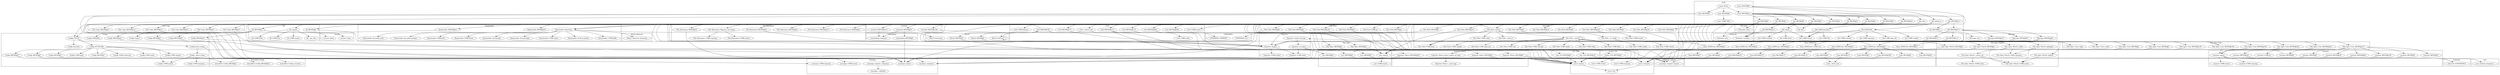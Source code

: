 digraph {
graph [overlap=false]
subgraph cluster_overloading {
	label="overloading";
	"overloading::BEGIN@2";
	"overloading::unimport";
}
subgraph cluster_Message {
	label="Message";
	"Message::BEGIN@57";
	"Message::BEGIN@74";
	"Message::new";
	"Message::BEGIN@40";
}
subgraph cluster_Win32 {
	label="Win32";
	"Win32::bootstrap";
	"Win32::BEGIN@4";
	"Win32::BEGIN@5";
	"Win32::GetCwd";
}
subgraph cluster_version {
	label="version";
	"version::(cmp";
	"version::(bool";
}
subgraph cluster_lib {
	label="lib";
	"lib::CORE:match";
	"lib::_get_dirs";
	"lib::import";
	"lib::CORE:ftdir";
	"lib::CORE:ftis";
	"lib::BEGIN@8";
	"lib::BEGIN@6";
}
subgraph cluster_main {
	label="main";
	"main::RUNTIME";
	"main::CORE:ftfile";
	"main::NULL";
	"main::BEGIN@2";
	"main::BEGIN@0";
	"main::BEGIN@1";
}
subgraph cluster_List_Util {
	label="List::Util";
	"List::Util::BEGIN@30";
	"List::Util::BEGIN@9";
}
subgraph cluster_Scalar_Util {
	label="Scalar::Util";
	"Scalar::Util::BEGIN@9";
}
subgraph cluster_File_Basename {
	label="File::Basename";
	"File::Basename::BEGIN@52";
	"File::Basename::BEGIN@50";
	"File::Basename::fileparse_set_fstype";
	"File::Basename::BEGIN@51";
	"File::Basename::BEGIN@371";
	"File::Basename::BEGIN@42";
	"File::Basename::CORE:regcomp";
	"File::Basename::CORE:match";
}
subgraph cluster_warnings_register {
	label="warnings::register";
	"warnings::register::import";
}
subgraph cluster_strict {
	label="strict";
	"strict::CORE:match";
	"strict::bits";
	"strict::CORE:regcomp";
	"strict::import";
	"strict::unimport";
}
subgraph cluster_DynaLoader {
	label="DynaLoader";
	"DynaLoader::dl_find_symbol";
	"DynaLoader::CORE:ftfile";
	"DynaLoader::BEGIN@23";
	"DynaLoader::dl_install_xsub";
	"DynaLoader::dl_undef_symbols";
	"DynaLoader::CORE:ftdir";
	"DynaLoader::CORE:ftsize";
	"DynaLoader::BEGIN@18";
	"DynaLoader::dl_load_file";
	"DynaLoader::dl_load_flags";
	"DynaLoader::CORE:subst";
	"DynaLoader::bootstrap";
}
subgraph cluster_Carp {
	label="Carp";
	"Carp::BEGIN@73";
	"Carp::BEGIN@568";
	"Carp::BEGIN@555";
	"Carp::BEGIN@171";
	"Carp::BEGIN@5";
	"Carp::BEGIN@61";
	"Carp::BEGIN@6";
	"Carp::BEGIN@575";
	"Carp::BEGIN@49";
	"Carp::BEGIN@4";
	"Carp::BEGIN@131";
	"Carp::_fetch_sub";
	"Carp::BEGIN@3";
}
subgraph cluster_Cwd {
	label="Cwd";
	"Cwd::BEGIN@783";
	"Cwd::BEGIN@172";
	"Cwd::_win32_cwd";
	"Cwd::BEGIN@171";
	"Cwd::CORE:fteexec";
	"Cwd::CORE:match";
	"Cwd::BEGIN@209";
	"Cwd::BEGIN@843";
	"Cwd::BEGIN@170";
	"Cwd::CORE:subst";
}
subgraph cluster_warnings {
	label="warnings";
	"warnings::unimport";
	"warnings::_mkMask";
	"warnings::CORE:match";
	"warnings::register_categories";
	"warnings::CORE:regcomp";
	"warnings::import";
}
subgraph cluster_File_Copy {
	label="File::Copy";
	"File::Copy::BEGIN@12.1";
	"File::Copy::BEGIN@11";
	"File::Copy::BEGIN@10";
	"File::Copy::BEGIN@12";
	"File::Copy::BEGIN@14";
	"File::Copy::BEGIN@13";
}
subgraph cluster_Config {
	label="Config";
	"Config::BEGIN@27";
	"Config::fetch_string";
	"Config::CORE:match";
	"Config::TIEHASH";
	"Config::CORE:unpack";
	"Config::BEGIN@6";
	"Config::CORE:pack";
	"Config::_fetch_string";
	"Config::BEGIN@47";
	"Config::AUTOLOAD";
	"Config::BEGIN@7";
	"Config::import";
	"Config::CORE:substcont";
	"Config::BEGIN@9";
	"Config::CORE:subst";
	"Config::BEGIN@5";
	"Config::CORE:regcomp";
	"Config::BEGIN@10";
	"Config::launcher";
	"Config::FETCH";
	"Config::BEGIN@11";
}
subgraph cluster_File_Spec {
	label="File::Spec";
	"File::Spec::BEGIN@4";
	"File::Spec::BEGIN@3";
}
subgraph cluster_mro {
	label="mro";
	"mro::method_changed_in";
}
subgraph cluster_Exporter {
	label="Exporter";
	"Exporter::CORE:match";
	"Exporter::import";
	"Exporter::export_ok_tags";
	"Exporter::CORE:subst";
	"Exporter::as_heavy";
}
subgraph cluster_Verbosity {
	label="Verbosity";
	"Verbosity::verbose";
	"Verbosity::new";
}
subgraph cluster_constant {
	label="constant";
	"constant::CORE:qr";
	"constant::BEGIN@4";
	"constant::BEGIN@2";
	"constant::BEGIN@39";
	"constant::BEGIN@3";
	"constant::BEGIN@126";
	"constant::CORE:match";
	"constant::BEGIN@64";
	"constant::BEGIN@24";
	"constant::CORE:regcomp";
	"constant::import";
	"constant::BEGIN@6";
}
subgraph cluster_UNIVERSAL {
	label="UNIVERSAL";
	"UNIVERSAL::isa";
	"UNIVERSAL::VERSION";
}
subgraph cluster_overload {
	label="overload";
	"overload::BEGIN@144";
	"overload::BEGIN@83";
	"overload::BEGIN@114";
}
subgraph cluster_vars {
	label="vars";
	"vars::CORE:match";
	"vars::BEGIN@3";
	"vars::BEGIN@7";
	"vars::import";
	"vars::BEGIN@8";
}
subgraph cluster_File_Spec_Unix {
	label="File::Spec::Unix";
	"File::Spec::Unix::BEGIN@145";
	"File::Spec::Unix::BEGIN@4";
	"File::Spec::Unix::BEGIN@220";
	"File::Spec::Unix::BEGIN@242";
	"File::Spec::Unix::updir";
	"File::Spec::Unix::BEGIN@3";
	"File::Spec::Unix::BEGIN@127";
	"File::Spec::Unix::curdir";
	"File::Spec::Unix::BEGIN@179";
	"File::Spec::Unix::BEGIN@136";
}
subgraph cluster_Exporter_Heavy {
	label="Exporter::Heavy";
	"Exporter::Heavy::_push_tags";
	"Exporter::Heavy::BEGIN@4";
	"Exporter::Heavy::BEGIN@202";
	"Exporter::Heavy::BEGIN@3";
	"Exporter::Heavy::heavy_export_ok_tags";
}
subgraph cluster_ActivePerl_Config {
	label="ActivePerl::Config";
	"ActivePerl::Config::override";
	"ActivePerl::Config::BEGIN@43";
	"ActivePerl::Config::BEGIN@3";
}
subgraph cluster_XSLoader {
	label="XSLoader";
	"XSLoader::load";
}
subgraph cluster_del {
	label="del";
	"del::delete_d";
	"del::CORE:open_dir";
	"del::BEGIN@3";
	"del::findPreDir";
	"del::addDestination";
	"del::new";
	"del::BEGIN@6";
	"del::BEGIN@9";
	"del::CORE:readdir";
	"del::del";
	"del::BEGIN@5";
	"del::CORE:match";
	"del::BEGIN@8";
	"del::CORE:print";
	"del::BEGIN@1";
	"del::CORE:readline";
	"del::BEGIN@7";
	"del::check";
	"del::BEGIN@11";
	"del::BEGIN@1.4";
	"del::CORE:closedir";
	"del::BEGIN@10";
	"del::BEGIN@2.5";
	"del::CORE:ftis";
	"del::BEGIN@3.3";
	"del::BEGIN@2";
	"del::BEGIN@2.2";
	"del::CORE:regcomp";
	"del::BEGIN@4";
}
subgraph cluster_Win32_Shortcut {
	label="Win32::Shortcut";
	"Win32::Shortcut::bootstrap";
}
subgraph cluster_Internals {
	label="Internals";
	"Internals::SvREADONLY";
}
subgraph cluster_File_Spec_Win32 {
	label="File::Spec::Win32";
	"File::Spec::Win32::CORE:subst";
	"File::Spec::Win32::_canon_cat";
	"File::Spec::Win32::catfile";
	"File::Spec::Win32::splitdir";
	"File::Spec::Win32::CORE:regcomp";
	"File::Spec::Win32::splitpath";
	"File::Spec::Win32::CORE:match";
	"File::Spec::Win32::BEGIN@5";
	"File::Spec::Win32::BEGIN@3";
}
subgraph cluster_File_Path {
	label="File::Path";
	"File::Path::BEGIN@4";
	"File::Path::_rmtree";
	"File::Path::BEGIN@3";
	"File::Path::BEGIN@10";
	"File::Path::CORE:chdir";
	"File::Path::BEGIN@6";
	"File::Path::BEGIN@19";
	"File::Path::CORE:chmod";
	"File::Path::CORE:readdir";
	"File::Path::BEGIN@329";
	"File::Path::CORE:match";
	"File::Path::_is_subdir";
	"File::Path::rmtree";
	"File::Path::BEGIN@8";
	"File::Path::CORE:open_dir";
	"File::Path::CORE:stat";
	"File::Path::CORE:closedir";
	"File::Path::BEGIN@18";
	"File::Path::CORE:rmdir";
	"File::Path::BEGIN@7";
	"File::Path::CORE:subst";
	"File::Path::_slash_lc";
	"File::Path::CORE:lstat";
	"File::Path::CORE:ftdir";
	"File::Path::CORE:unlink";
}
subgraph cluster_File_Find {
	label="File::Find";
	"File::Find::BEGIN@2";
	"File::Find::CORE:qr";
	"File::Find::BEGIN@357";
	"File::Find::BEGIN@5";
	"File::Find::BEGIN@3";
	"File::Find::BEGIN@4";
}
subgraph cluster_Term_ANSIColor {
	label="Term::ANSIColor";
	"Term::ANSIColor::BEGIN@26";
	"Term::ANSIColor::BEGIN@22";
	"Term::ANSIColor::BEGIN@23";
	"Term::ANSIColor::BEGIN@27";
	"Term::ANSIColor::BEGIN@24";
	"Term::ANSIColor::CORE:sort";
	"Term::ANSIColor::BEGIN@42";
}
"del::check" -> "del::CORE:match";
"del::addDestination" -> "del::CORE:match";
"del::findPreDir" -> "del::CORE:match";
"main::BEGIN@2" -> "del::BEGIN@11";
"del::BEGIN@8" -> "File::Spec::Unix::BEGIN@242";
"del::BEGIN@5" -> "Cwd::CORE:match";
"Message::BEGIN@40" -> "Term::ANSIColor::BEGIN@23";
"del::BEGIN@4" -> "File::Basename::BEGIN@42";
"File::Path::_rmtree" -> "File::Path::CORE:ftdir";
"del::BEGIN@10" -> "File::Path::BEGIN@4";
"File::Path::rmtree" -> "File::Path::_rmtree";
"File::Path::_rmtree" -> "File::Path::_rmtree";
"del::BEGIN@5" -> "Cwd::BEGIN@170";
"del::BEGIN@8" -> "File::Find::BEGIN@5";
"del::BEGIN@8" -> "File::Spec::Unix::BEGIN@220";
"del::BEGIN@5" -> "Cwd::CORE:fteexec";
"DynaLoader::bootstrap" -> "DynaLoader::dl_load_file";
"Config::AUTOLOAD" -> "Config::BEGIN@27";
"Message::BEGIN@40" -> "Term::ANSIColor::BEGIN@26";
"DynaLoader::bootstrap" -> "DynaLoader::CORE:ftsize";
"Config::fetch_string" -> "Config::_fetch_string";
"Config::BEGIN@27" -> "ActivePerl::Config::BEGIN@3";
"Config::AUTOLOAD" -> "Config::BEGIN@6";
"Term::ANSIColor::BEGIN@26" -> "Carp::BEGIN@73";
"del::BEGIN@8" -> "File::Find::BEGIN@357";
"lib::import" -> "lib::CORE:match";
"Config::AUTOLOAD" -> "Config::CORE:match";
"Config::_fetch_string" -> "Config::CORE:match";
"del::BEGIN@9" -> "File::Copy::BEGIN@13";
"Config::AUTOLOAD" -> "Config::CORE:subst";
"del::BEGIN@8" -> "File::Find::BEGIN@4";
"constant::import" -> "constant::CORE:match";
"del::del" -> "File::Path::rmtree";
"del::BEGIN@5" -> "Cwd::BEGIN@209";
"del::BEGIN@4" -> "File::Basename::BEGIN@51";
"del::findPreDir" -> "del::CORE:readdir";
"Term::ANSIColor::BEGIN@42" -> "Exporter::export_ok_tags";
"lib::BEGIN@6" -> "Config::BEGIN@11";
"File::Spec::Unix::BEGIN@127" -> "constant::BEGIN@2";
"del::BEGIN@9" -> "File::Copy::BEGIN@12.1";
"lib::BEGIN@6" -> "version::(cmp";
"File::Spec::Win32::_canon_cat" -> "File::Spec::Win32::CORE:match";
"File::Spec::Win32::catfile" -> "File::Spec::Win32::CORE:match";
"File::Spec::Win32::splitdir" -> "File::Spec::Win32::CORE:match";
"File::Spec::Win32::splitpath" -> "File::Spec::Win32::CORE:match";
"del::BEGIN@8" -> "File::Spec::Win32::BEGIN@5";
"del::BEGIN@10" -> "File::Path::BEGIN@10";
"File::Spec::Unix::BEGIN@127" -> "constant::BEGIN@3";
"del::BEGIN@8" -> "File::Spec::BEGIN@4";
"Term::ANSIColor::BEGIN@26" -> "Carp::BEGIN@5";
"del::BEGIN@11" -> "del::BEGIN@3.3";
"del::BEGIN@9" -> "File::Copy::BEGIN@14";
"File::Spec::Win32::catfile" -> "File::Spec::Win32::_canon_cat";
"DynaLoader::bootstrap" -> "DynaLoader::CORE:ftfile";
"Config::AUTOLOAD" -> "Config::CORE:pack";
"File::Spec::Unix::BEGIN@127" -> "constant::BEGIN@64";
"File::Path::_is_subdir" -> "File::Spec::Win32::splitpath";
"File::Spec::Unix::BEGIN@127" -> "constant::BEGIN@126";
"main::BEGIN@2" -> "del::BEGIN@7";
"Term::ANSIColor::BEGIN@26" -> "Carp::BEGIN@555";
"Config::BEGIN@11" -> "vars::import";
"Config::BEGIN@7" -> "vars::import";
"Win32::BEGIN@5" -> "vars::import";
"Cwd::BEGIN@172" -> "vars::import";
"File::Spec::Win32::BEGIN@5" -> "vars::import";
"File::Spec::Unix::BEGIN@4" -> "vars::import";
"File::Spec::BEGIN@4" -> "vars::import";
"File::Path::BEGIN@19" -> "vars::import";
"constant::BEGIN@6" -> "vars::import";
"del::delete_d" -> "del::del";
"File::Path::_rmtree" -> "File::Spec::Win32::catfile";
"Term::ANSIColor::BEGIN@26" -> "Carp::BEGIN@49";
"main::RUNTIME" -> "del::new";
"main::BEGIN@2" -> "del::BEGIN@6";
"File::Path::rmtree" -> "UNIVERSAL::isa";
"Exporter::as_heavy" -> "Exporter::Heavy::BEGIN@4";
"del::findPreDir" -> "del::CORE:open_dir";
"File::Basename::fileparse_set_fstype" -> "File::Basename::CORE:match";
"Cwd::BEGIN@172" -> "vars::BEGIN@7";
"Cwd::BEGIN@783" -> "Win32::BEGIN@5";
"File::Path::_rmtree" -> "File::Path::CORE:unlink";
"main::BEGIN@0" -> "main::CORE:ftfile";
"del::BEGIN@5" -> "Cwd::BEGIN@843";
"File::Spec::Unix::BEGIN@127" -> "constant::BEGIN@6";
"Exporter::export_ok_tags" -> "Exporter::as_heavy";
"constant::BEGIN@4" -> "warnings::register::import";
"vars::BEGIN@7" -> "warnings::register::import";
"overload::BEGIN@144" -> "warnings::register::import";
"File::Find::BEGIN@5" -> "warnings::register::import";
"del::addDestination" -> "del::CORE:ftis";
"del::BEGIN@7" -> "DynaLoader::BEGIN@18";
"File::Path::_rmtree" -> "File::Path::CORE:chmod";
"File::Basename::fileparse_set_fstype" -> "File::Basename::CORE:regcomp";
"File::Spec::Win32::_canon_cat" -> "File::Spec::Win32::CORE:subst";
"File::Path::rmtree" -> "File::Path::CORE:match";
"del::BEGIN@9" -> "overload::BEGIN@144";
"Message::BEGIN@40" -> "Term::ANSIColor::CORE:sort";
"Cwd::BEGIN@172" -> "vars::BEGIN@3";
"Win32::GetCwd" -> "Win32::GetCwd";
"Cwd::_win32_cwd" -> "Win32::GetCwd";
"del::BEGIN@11" -> "del::BEGIN@1";
"constant::import" -> "mro::method_changed_in";
"del::BEGIN@8" -> "File::Spec::BEGIN@3";
"Carp::BEGIN@61" -> "Carp::_fetch_sub";
"Carp::BEGIN@73" -> "Carp::_fetch_sub";
"del::BEGIN@9" -> "File::Copy::BEGIN@11";
"del::BEGIN@4" -> "File::Basename::fileparse_set_fstype";
"del::BEGIN@9" -> "File::Copy::BEGIN@12";
"strict::import" -> "strict::bits";
"strict::unimport" -> "strict::bits";
"File::Path::_rmtree" -> "File::Path::CORE:closedir";
"Term::ANSIColor::BEGIN@26" -> "Carp::BEGIN@575";
"Config::AUTOLOAD" -> "Config::CORE:substcont";
"main::BEGIN@1" -> "warnings::CORE:regcomp";
"del::BEGIN@6" -> "Config::FETCH";
"del::BEGIN@7" -> "Config::FETCH";
"Cwd::BEGIN@783" -> "Win32::BEGIN@4";
"del::delete_d" -> "del::findPreDir";
"del::BEGIN@8" -> "File::Spec::Unix::BEGIN@127";
"File::Spec::Unix::BEGIN@127" -> "constant::BEGIN@39";
"File::Path::_rmtree" -> "File::Path::CORE:lstat";
"File::Path::rmtree" -> "File::Path::CORE:lstat";
"overload::BEGIN@83" -> "overloading::BEGIN@2";
"lib::BEGIN@6" -> "Config::BEGIN@10";
"File::Path::_is_subdir" -> "File::Spec::Win32::splitdir";
"lib::BEGIN@6" -> "version::(bool";
"Term::ANSIColor::BEGIN@26" -> "Carp::BEGIN@568";
"del::findPreDir" -> "del::CORE:regcomp";
"DynaLoader::bootstrap" -> "DynaLoader::dl_load_flags";
"Term::ANSIColor::BEGIN@26" -> "Carp::BEGIN@3";
"overload::BEGIN@83" -> "overloading::unimport";
"overload::BEGIN@114" -> "overloading::unimport";
"Message::BEGIN@40" -> "Term::ANSIColor::BEGIN@24";
"del::BEGIN@5" -> "Cwd::BEGIN@171";
"File::Copy::BEGIN@12.1" -> "warnings::unimport";
"Carp::BEGIN@6" -> "warnings::unimport";
"Exporter::Heavy::BEGIN@202" -> "warnings::unimport";
"Carp::BEGIN@568" -> "warnings::unimport";
"del::BEGIN@8" -> "File::Find::BEGIN@2";
"del::BEGIN@8" -> "File::Spec::Unix::BEGIN@179";
"File::Spec::Unix::BEGIN@127" -> "constant::BEGIN@4";
"del::BEGIN@8" -> "File::Spec::Unix::BEGIN@136";
"Term::ANSIColor::BEGIN@26" -> "Carp::BEGIN@171";
"DynaLoader::bootstrap" -> "Win32::Shortcut::bootstrap";
"DynaLoader::bootstrap" -> "DynaLoader::CORE:subst";
"warnings::register_categories" -> "warnings::_mkMask";
"del::check" -> "Verbosity::verbose";
"del::addDestination" -> "Verbosity::verbose";
"del::findPreDir" -> "Verbosity::verbose";
"del::delete_d" -> "Verbosity::verbose";
"File::Path::_rmtree" -> "File::Path::CORE:open_dir";
"DynaLoader::BEGIN@23" -> "Config::import";
"lib::BEGIN@6" -> "Config::import";
"File::Copy::BEGIN@14" -> "Config::import";
"Term::ANSIColor::BEGIN@26" -> "Carp::BEGIN@61";
"vars::import" -> "vars::CORE:match";
"main::RUNTIME" -> "del::addDestination";
"File::Spec::Unix::BEGIN@127" -> "constant::CORE:qr";
"del::BEGIN@3.3" -> "Message::BEGIN@57";
"main::BEGIN@2" -> "del::BEGIN@3";
"Cwd::BEGIN@783" -> "UNIVERSAL::VERSION";
"Config::FETCH" -> "Config::fetch_string";
"File::Spec::Win32::splitpath" -> "File::Spec::Win32::CORE:regcomp";
"File::Spec::Win32::catfile" -> "File::Spec::Win32::CORE:regcomp";
"main::NULL" -> "main::BEGIN@0";
"del::BEGIN@2.2" -> "warnings::import";
"File::Basename::BEGIN@52" -> "warnings::import";
"File::Find::BEGIN@4" -> "warnings::import";
"File::Copy::BEGIN@12" -> "warnings::import";
"del::BEGIN@2.5" -> "warnings::import";
"Carp::BEGIN@5" -> "warnings::import";
"main::BEGIN@1" -> "warnings::import";
"Term::ANSIColor::BEGIN@24" -> "warnings::import";
"Config::BEGIN@6" -> "warnings::import";
"del::BEGIN@3" -> "warnings::import";
"overloading::BEGIN@2" -> "warnings::import";
"Config::BEGIN@10" -> "warnings::import";
"File::Spec::Unix::BEGIN@145" -> "constant::import";
"File::Spec::Unix::BEGIN@136" -> "constant::import";
"File::Spec::Unix::BEGIN@127" -> "constant::import";
"File::Spec::Unix::BEGIN@220" -> "constant::import";
"File::Spec::Unix::BEGIN@242" -> "constant::import";
"del::BEGIN@8" -> "Scalar::Util::BEGIN@9";
"del::BEGIN@10" -> "File::Path::BEGIN@19";
"main::NULL" -> "main::BEGIN@1";
"main::BEGIN@2" -> "del::BEGIN@2";
"del::BEGIN@2" -> "strict::CORE:match";
"lib::BEGIN@6" -> "Config::BEGIN@47";
"Config::AUTOLOAD" -> "Config::BEGIN@7";
"del::BEGIN@8" -> "File::Find::BEGIN@3";
"Win32::GetCwd" -> "Cwd::BEGIN@783";
"del::BEGIN@8" -> "List::Util::BEGIN@30";
"del::new" -> "Verbosity::new";
"del::check" -> "del::CORE:readline";
"del::BEGIN@10" -> "File::Path::BEGIN@8";
"del::BEGIN@8" -> "File::Spec::Win32::BEGIN@3";
"lib::BEGIN@6" -> "Config::BEGIN@9";
"constant::import" -> "constant::CORE:regcomp";
"del::BEGIN@4" -> "File::Basename::BEGIN@371";
"main::BEGIN@2" -> "del::BEGIN@9";
"constant::import" -> "Internals::SvREADONLY";
"constant::BEGIN@24" -> "Internals::SvREADONLY";
"del::BEGIN@8" -> "File::Spec::Unix::BEGIN@3";
"DynaLoader::bootstrap" -> "DynaLoader::CORE:ftdir";
"File::Path::rmtree" -> "File::Path::CORE:subst";
"File::Spec::Unix::BEGIN@3" -> "strict::import";
"Win32::BEGIN@4" -> "strict::import";
"Config::BEGIN@5" -> "strict::import";
"del::BEGIN@1" -> "strict::import";
"File::Spec::Win32::BEGIN@3" -> "strict::import";
"File::Spec::BEGIN@3" -> "strict::import";
"Config::BEGIN@9" -> "strict::import";
"File::Copy::BEGIN@11" -> "strict::import";
"vars::BEGIN@8" -> "strict::import";
"Carp::BEGIN@4" -> "strict::import";
"Term::ANSIColor::BEGIN@23" -> "strict::import";
"File::Find::BEGIN@3" -> "strict::import";
"lib::BEGIN@8" -> "strict::import";
"ActivePerl::Config::BEGIN@3" -> "strict::import";
"File::Find::BEGIN@357" -> "strict::import";
"del::BEGIN@1.4" -> "strict::import";
"File::Basename::BEGIN@50" -> "strict::import";
"List::Util::BEGIN@9" -> "strict::import";
"File::Path::BEGIN@4" -> "strict::import";
"Cwd::BEGIN@170" -> "strict::import";
"Exporter::Heavy::BEGIN@3" -> "strict::import";
"constant::BEGIN@3" -> "strict::import";
"Scalar::Util::BEGIN@9" -> "strict::import";
"del::BEGIN@2" -> "strict::import";
"DynaLoader::bootstrap" -> "Win32::bootstrap";
"del::BEGIN@2" -> "strict::CORE:regcomp";
"main::RUNTIME" -> "del::delete_d";
"Verbosity::new" -> "Message::new";
"del::BEGIN@11" -> "del::BEGIN@2.2";
"File::Path::_rmtree" -> "File::Path::CORE:chdir";
"lib::import" -> "lib::CORE:ftdir";
"del::BEGIN@10" -> "File::Path::BEGIN@6";
"del::BEGIN@3.3" -> "del::BEGIN@2.5";
"Term::ANSIColor::BEGIN@26" -> "Carp::BEGIN@6";
"Config::FETCH" -> "Config::AUTOLOAD";
"del::BEGIN@6" -> "lib::BEGIN@6";
"del::BEGIN@6" -> "lib::BEGIN@8";
"del::findPreDir" -> "del::CORE:closedir";
"DynaLoader::bootstrap" -> "DynaLoader::dl_install_xsub";
"lib::BEGIN@6" -> "Config::TIEHASH";
"del::BEGIN@8" -> "XSLoader::load";
"del::BEGIN@5" -> "XSLoader::load";
"DynaLoader::bootstrap" -> "DynaLoader::dl_find_symbol";
"del::check" -> "del::CORE:print";
"Config::AUTOLOAD" -> "Config::BEGIN@5";
"Cwd::BEGIN@783" -> "DynaLoader::bootstrap";
"del::BEGIN@7" -> "DynaLoader::bootstrap";
"main::BEGIN@2" -> "del::BEGIN@8";
"del::BEGIN@3.3" -> "Message::BEGIN@74";
"Message::BEGIN@40" -> "Exporter::import";
"del::BEGIN@10" -> "Exporter::import";
"Message::BEGIN@57" -> "Exporter::import";
"Term::ANSIColor::BEGIN@26" -> "Exporter::import";
"del::BEGIN@9" -> "Exporter::import";
"Cwd::BEGIN@171" -> "Exporter::import";
"File::Path::BEGIN@6" -> "Exporter::import";
"del::BEGIN@7" -> "Exporter::import";
"del::BEGIN@4" -> "Exporter::import";
"Message::BEGIN@74" -> "Exporter::import";
"del::BEGIN@8" -> "Exporter::import";
"del::BEGIN@5" -> "Exporter::import";
"del::delete_d" -> "del::check";
"del::BEGIN@8" -> "File::Spec::Unix::BEGIN@4";
"Cwd::BEGIN@172" -> "vars::BEGIN@8";
"Term::ANSIColor::BEGIN@26" -> "Carp::BEGIN@4";
"Config::BEGIN@27" -> "ActivePerl::Config::BEGIN@43";
"del::BEGIN@10" -> "File::Path::BEGIN@18";
"Message::BEGIN@40" -> "Term::ANSIColor::BEGIN@22";
"Exporter::import" -> "Exporter::CORE:subst";
"Exporter::as_heavy" -> "Exporter::CORE:subst";
"del::BEGIN@5" -> "Cwd::BEGIN@172";
"del::BEGIN@7" -> "DynaLoader::BEGIN@23";
"Config::_fetch_string" -> "Config::CORE:regcomp";
"main::BEGIN@1" -> "warnings::CORE:match";
"Cwd::_win32_cwd" -> "Cwd::CORE:subst";
"main::BEGIN@2" -> "del::BEGIN@4";
"Message::BEGIN@40" -> "Term::ANSIColor::BEGIN@42";
"Config::fetch_string" -> "ActivePerl::Config::override";
"File::Spec::Unix::BEGIN@127" -> "constant::BEGIN@24";
"File::Path::_rmtree" -> "File::Spec::Unix::updir";
"warnings::register::import" -> "warnings::register_categories";
"del::BEGIN@9" -> "File::Copy::BEGIN@10";
"del::BEGIN@3.3" -> "Message::BEGIN@40";
"del::BEGIN@4" -> "File::Basename::BEGIN@52";
"main::BEGIN@2" -> "del::BEGIN@5";
"List::Util::BEGIN@30" -> "strict::unimport";
"File::Spec::Unix::BEGIN@179" -> "strict::unimport";
"constant::BEGIN@39" -> "strict::unimport";
"Config::BEGIN@47" -> "strict::unimport";
"Exporter::Heavy::BEGIN@4" -> "strict::unimport";
"File::Path::BEGIN@329" -> "strict::unimport";
"Carp::BEGIN@131" -> "strict::unimport";
"Carp::BEGIN@575" -> "strict::unimport";
"constant::BEGIN@64" -> "strict::unimport";
"Carp::BEGIN@555" -> "strict::unimport";
"Cwd::BEGIN@843" -> "strict::unimport";
"constant::BEGIN@126" -> "strict::unimport";
"Exporter::as_heavy" -> "Exporter::Heavy::BEGIN@202";
"lib::import" -> "lib::CORE:ftis";
"Term::ANSIColor::BEGIN@26" -> "Carp::BEGIN@131";
"File::Path::_rmtree" -> "File::Path::CORE:stat";
"File::Path::_rmtree" -> "File::Path::CORE:rmdir";
"Config::FETCH" -> "Config::launcher";
"del::BEGIN@10" -> "File::Path::BEGIN@7";
"main::NULL" -> "main::BEGIN@2";
"Term::ANSIColor::BEGIN@42" -> "Exporter::Heavy::heavy_export_ok_tags";
"File::Path::rmtree" -> "File::Path::_slash_lc";
"del::BEGIN@9" -> "overload::BEGIN@83";
"del::BEGIN@8" -> "File::Spec::Unix::curdir";
"File::Path::_rmtree" -> "File::Spec::Unix::curdir";
"Message::BEGIN@40" -> "Term::ANSIColor::BEGIN@27";
"del::BEGIN@8" -> "File::Find::CORE:qr";
"lib::import" -> "lib::_get_dirs";
"del::BEGIN@6" -> "lib::import";
"del::BEGIN@4" -> "File::Basename::BEGIN@50";
"del::BEGIN@8" -> "List::Util::BEGIN@9";
"del::BEGIN@8" -> "File::Spec::Unix::BEGIN@145";
"Exporter::as_heavy" -> "Exporter::Heavy::BEGIN@3";
"del::BEGIN@10" -> "File::Path::BEGIN@3";
"File::Path::rmtree" -> "Cwd::_win32_cwd";
"del::BEGIN@9" -> "overload::BEGIN@114";
"del::BEGIN@10" -> "File::Path::BEGIN@329";
"main::BEGIN@2" -> "del::BEGIN@10";
"File::Path::_rmtree" -> "File::Path::CORE:readdir";
"DynaLoader::bootstrap" -> "DynaLoader::dl_undef_symbols";
"Exporter::import" -> "Exporter::CORE:match";
"File::Path::rmtree" -> "File::Path::_is_subdir";
"Config::AUTOLOAD" -> "Config::CORE:unpack";
"del::BEGIN@3.3" -> "del::BEGIN@1.4";
"Exporter::Heavy::heavy_export_ok_tags" -> "Exporter::Heavy::_push_tags";
}

